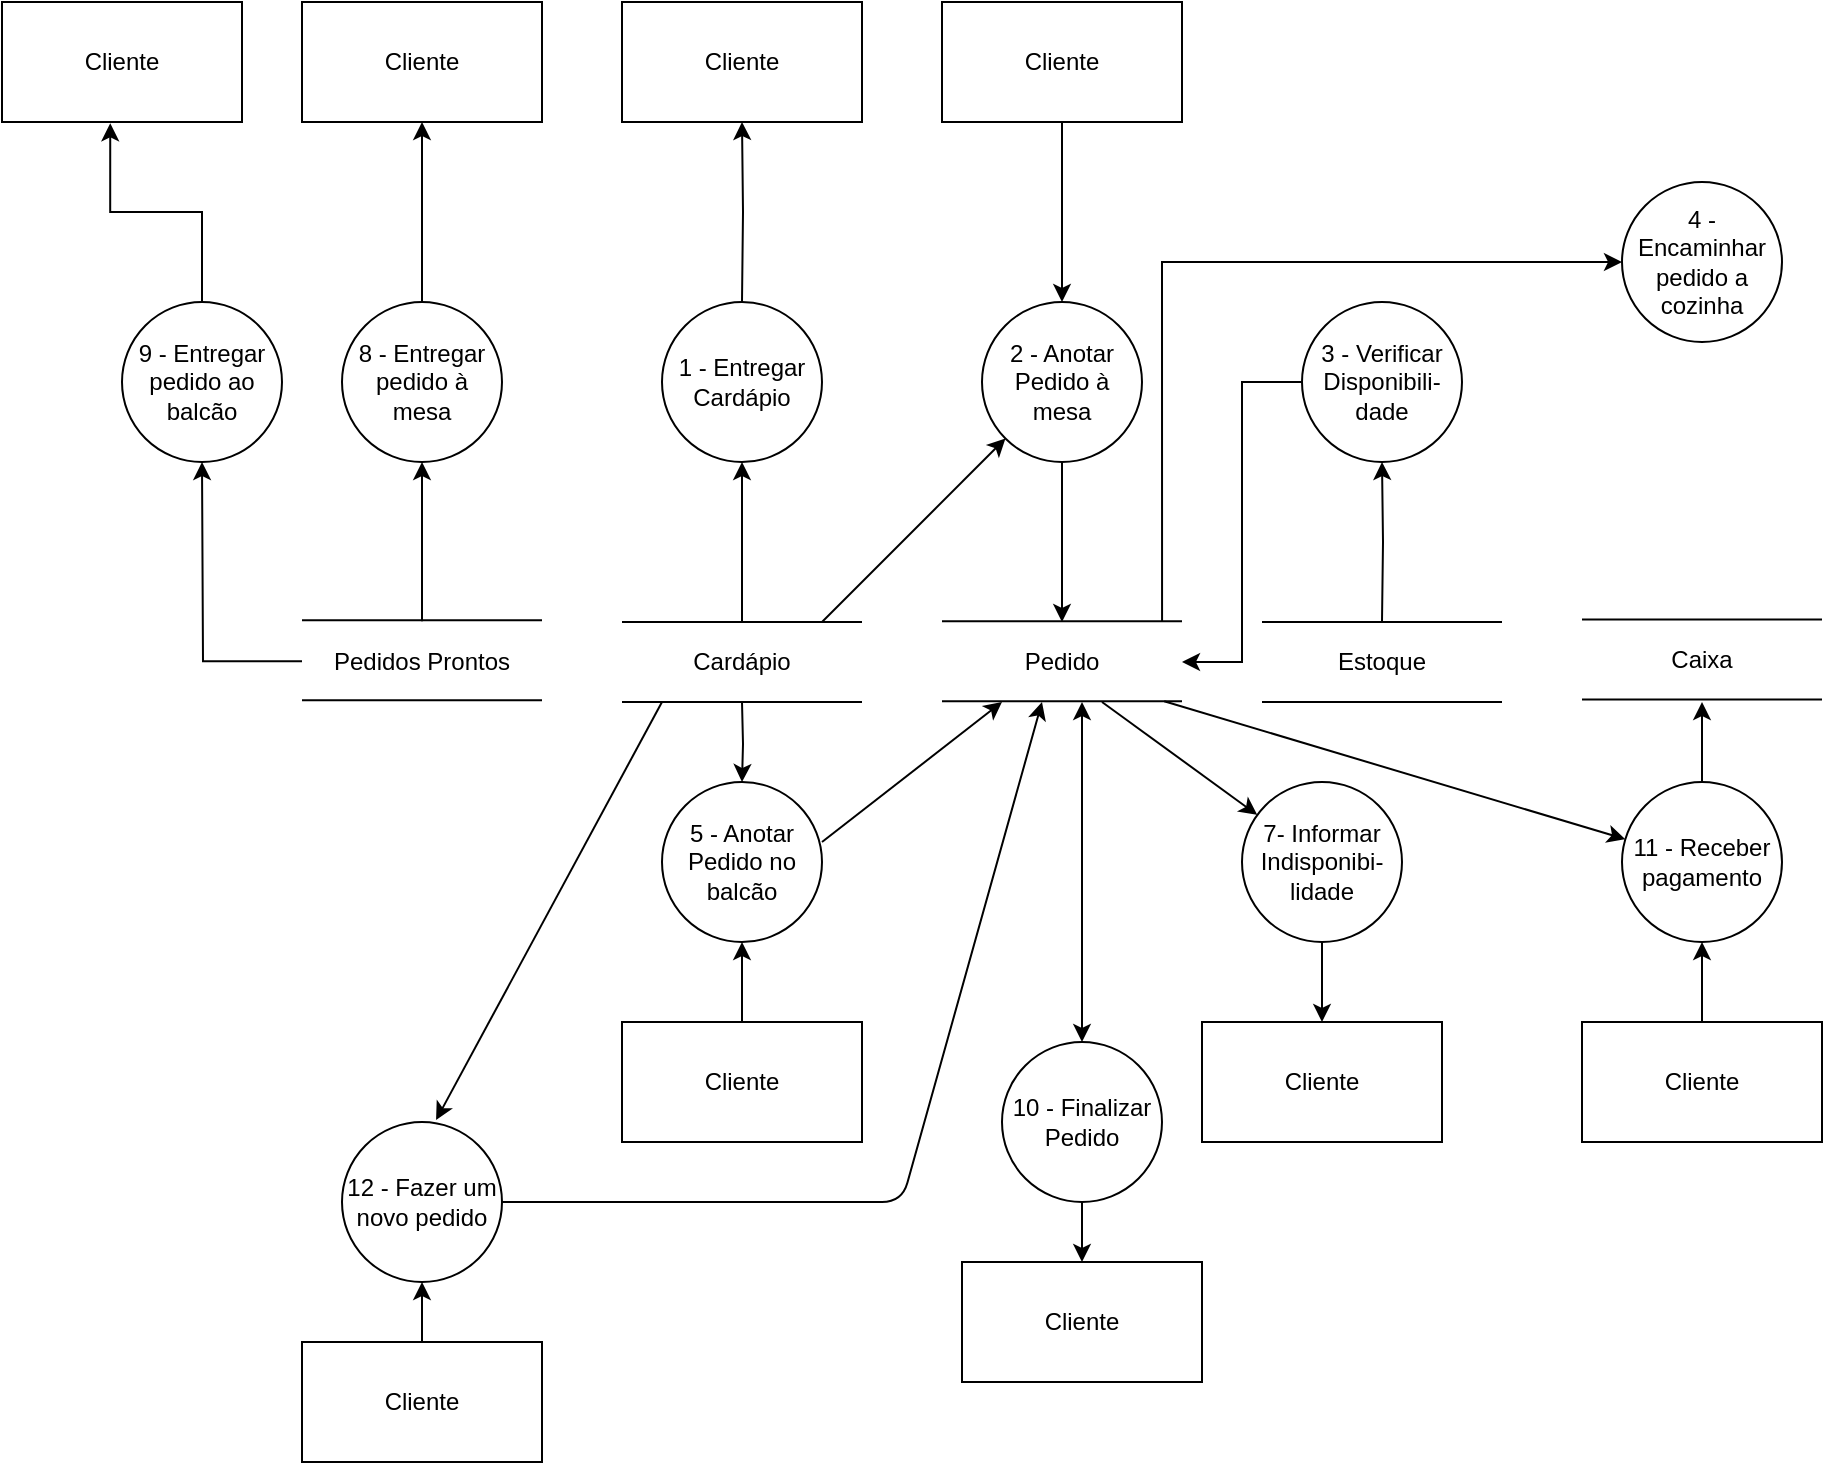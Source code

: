 <mxfile version="12.8.2" type="google"><diagram id="qjHAE3x9mIq8DIDpGeyV" name="Page-1"><mxGraphModel dx="1422" dy="769" grid="1" gridSize="10" guides="1" tooltips="1" connect="1" arrows="1" fold="1" page="1" pageScale="1" pageWidth="1169" pageHeight="827" math="0" shadow="0"><root><mxCell id="0"/><mxCell id="1" parent="0"/><mxCell id="gOE07L9c1W6rjKcg-d60-5" value="Cliente" style="rounded=0;whiteSpace=wrap;html=1;" vertex="1" parent="1"><mxGeometry x="400" y="50" width="120" height="60" as="geometry"/></mxCell><mxCell id="gOE07L9c1W6rjKcg-d60-18" style="edgeStyle=orthogonalEdgeStyle;rounded=0;orthogonalLoop=1;jettySize=auto;html=1;entryX=0.5;entryY=1;entryDx=0;entryDy=0;" edge="1" parent="1" target="gOE07L9c1W6rjKcg-d60-5"><mxGeometry relative="1" as="geometry"><mxPoint x="460" y="200.0" as="sourcePoint"/></mxGeometry></mxCell><mxCell id="gOE07L9c1W6rjKcg-d60-7" value="" style="endArrow=none;html=1;" edge="1" parent="1"><mxGeometry width="50" height="50" relative="1" as="geometry"><mxPoint x="400" y="360" as="sourcePoint"/><mxPoint x="520" y="360" as="targetPoint"/></mxGeometry></mxCell><mxCell id="gOE07L9c1W6rjKcg-d60-8" value="" style="endArrow=none;html=1;" edge="1" parent="1"><mxGeometry width="50" height="50" relative="1" as="geometry"><mxPoint x="400" y="400" as="sourcePoint"/><mxPoint x="520" y="400" as="targetPoint"/></mxGeometry></mxCell><mxCell id="gOE07L9c1W6rjKcg-d60-20" style="edgeStyle=orthogonalEdgeStyle;rounded=0;orthogonalLoop=1;jettySize=auto;html=1;" edge="1" parent="1"><mxGeometry relative="1" as="geometry"><mxPoint x="460" y="280.0" as="targetPoint"/><mxPoint x="460" y="360" as="sourcePoint"/></mxGeometry></mxCell><mxCell id="gOE07L9c1W6rjKcg-d60-51" style="edgeStyle=orthogonalEdgeStyle;rounded=0;orthogonalLoop=1;jettySize=auto;html=1;entryX=0.5;entryY=0;entryDx=0;entryDy=0;" edge="1" parent="1" target="gOE07L9c1W6rjKcg-d60-47"><mxGeometry relative="1" as="geometry"><mxPoint x="460" y="400" as="sourcePoint"/></mxGeometry></mxCell><mxCell id="gOE07L9c1W6rjKcg-d60-9" value="Cardápio" style="text;html=1;strokeColor=none;fillColor=none;align=center;verticalAlign=middle;whiteSpace=wrap;rounded=0;" vertex="1" parent="1"><mxGeometry x="400" y="370" width="120" height="20" as="geometry"/></mxCell><mxCell id="gOE07L9c1W6rjKcg-d60-11" value="" style="endArrow=none;html=1;" edge="1" parent="1"><mxGeometry width="50" height="50" relative="1" as="geometry"><mxPoint x="560" y="359.58" as="sourcePoint"/><mxPoint x="680" y="359.58" as="targetPoint"/></mxGeometry></mxCell><mxCell id="gOE07L9c1W6rjKcg-d60-12" value="" style="endArrow=none;html=1;" edge="1" parent="1"><mxGeometry width="50" height="50" relative="1" as="geometry"><mxPoint x="560" y="399.58" as="sourcePoint"/><mxPoint x="680" y="399.58" as="targetPoint"/></mxGeometry></mxCell><mxCell id="gOE07L9c1W6rjKcg-d60-13" value="Pedido" style="text;html=1;strokeColor=none;fillColor=none;align=center;verticalAlign=middle;whiteSpace=wrap;rounded=0;" vertex="1" parent="1"><mxGeometry x="560" y="360" width="120" height="40" as="geometry"/></mxCell><mxCell id="gOE07L9c1W6rjKcg-d60-54" style="edgeStyle=orthogonalEdgeStyle;rounded=0;orthogonalLoop=1;jettySize=auto;html=1;entryX=0.5;entryY=0;entryDx=0;entryDy=0;" edge="1" parent="1" source="gOE07L9c1W6rjKcg-d60-21" target="gOE07L9c1W6rjKcg-d60-24"><mxGeometry relative="1" as="geometry"/></mxCell><mxCell id="gOE07L9c1W6rjKcg-d60-21" value="Cliente" style="rounded=0;whiteSpace=wrap;html=1;" vertex="1" parent="1"><mxGeometry x="560" y="50" width="120" height="60" as="geometry"/></mxCell><mxCell id="gOE07L9c1W6rjKcg-d60-23" value="&lt;div&gt;1 - Entregar&lt;/div&gt;&lt;div&gt;Cardápio&lt;br&gt;&lt;/div&gt;" style="ellipse;whiteSpace=wrap;html=1;aspect=fixed;" vertex="1" parent="1"><mxGeometry x="420" y="200" width="80" height="80" as="geometry"/></mxCell><mxCell id="gOE07L9c1W6rjKcg-d60-25" style="edgeStyle=orthogonalEdgeStyle;rounded=0;orthogonalLoop=1;jettySize=auto;html=1;entryX=0.5;entryY=0;entryDx=0;entryDy=0;" edge="1" parent="1" source="gOE07L9c1W6rjKcg-d60-24" target="gOE07L9c1W6rjKcg-d60-13"><mxGeometry relative="1" as="geometry"/></mxCell><mxCell id="gOE07L9c1W6rjKcg-d60-24" value="2 - Anotar Pedido à mesa" style="ellipse;whiteSpace=wrap;html=1;aspect=fixed;" vertex="1" parent="1"><mxGeometry x="580" y="200" width="80" height="80" as="geometry"/></mxCell><mxCell id="gOE07L9c1W6rjKcg-d60-27" value="" style="endArrow=classic;html=1;entryX=0;entryY=1;entryDx=0;entryDy=0;" edge="1" parent="1" target="gOE07L9c1W6rjKcg-d60-24"><mxGeometry width="50" height="50" relative="1" as="geometry"><mxPoint x="500" y="360" as="sourcePoint"/><mxPoint x="550" y="310" as="targetPoint"/></mxGeometry></mxCell><mxCell id="gOE07L9c1W6rjKcg-d60-29" value="" style="endArrow=none;html=1;" edge="1" parent="1"><mxGeometry width="50" height="50" relative="1" as="geometry"><mxPoint x="720" y="360.0" as="sourcePoint"/><mxPoint x="840" y="360.0" as="targetPoint"/></mxGeometry></mxCell><mxCell id="gOE07L9c1W6rjKcg-d60-30" value="" style="endArrow=none;html=1;" edge="1" parent="1"><mxGeometry width="50" height="50" relative="1" as="geometry"><mxPoint x="720" y="400" as="sourcePoint"/><mxPoint x="840" y="400" as="targetPoint"/></mxGeometry></mxCell><mxCell id="gOE07L9c1W6rjKcg-d60-33" style="edgeStyle=orthogonalEdgeStyle;rounded=0;orthogonalLoop=1;jettySize=auto;html=1;entryX=0.5;entryY=1;entryDx=0;entryDy=0;" edge="1" parent="1" target="gOE07L9c1W6rjKcg-d60-32"><mxGeometry relative="1" as="geometry"><mxPoint x="780" y="360" as="sourcePoint"/></mxGeometry></mxCell><mxCell id="gOE07L9c1W6rjKcg-d60-31" value="Estoque" style="text;html=1;strokeColor=none;fillColor=none;align=center;verticalAlign=middle;whiteSpace=wrap;rounded=0;" vertex="1" parent="1"><mxGeometry x="720" y="370" width="120" height="20" as="geometry"/></mxCell><mxCell id="gOE07L9c1W6rjKcg-d60-74" style="edgeStyle=orthogonalEdgeStyle;rounded=0;orthogonalLoop=1;jettySize=auto;html=1;exitX=0;exitY=0.5;exitDx=0;exitDy=0;" edge="1" parent="1" source="gOE07L9c1W6rjKcg-d60-32"><mxGeometry relative="1" as="geometry"><mxPoint x="680" y="380" as="targetPoint"/><Array as="points"><mxPoint x="710" y="240"/><mxPoint x="710" y="380"/></Array></mxGeometry></mxCell><mxCell id="gOE07L9c1W6rjKcg-d60-32" value="&lt;div&gt;3 - Verificar Disponibili-&lt;/div&gt;&lt;div&gt;dade&lt;/div&gt;" style="ellipse;whiteSpace=wrap;html=1;aspect=fixed;" vertex="1" parent="1"><mxGeometry x="740" y="200" width="80" height="80" as="geometry"/></mxCell><mxCell id="gOE07L9c1W6rjKcg-d60-45" value="Cliente" style="rounded=0;whiteSpace=wrap;html=1;" vertex="1" parent="1"><mxGeometry x="400" y="560" width="120" height="60" as="geometry"/></mxCell><mxCell id="gOE07L9c1W6rjKcg-d60-50" style="edgeStyle=orthogonalEdgeStyle;rounded=0;orthogonalLoop=1;jettySize=auto;html=1;exitX=0.5;exitY=0;exitDx=0;exitDy=0;" edge="1" parent="1" source="gOE07L9c1W6rjKcg-d60-45" target="gOE07L9c1W6rjKcg-d60-47"><mxGeometry relative="1" as="geometry"/></mxCell><mxCell id="gOE07L9c1W6rjKcg-d60-47" value="5 - Anotar Pedido no balcão" style="ellipse;whiteSpace=wrap;html=1;aspect=fixed;" vertex="1" parent="1"><mxGeometry x="420" y="440" width="80" height="80" as="geometry"/></mxCell><mxCell id="gOE07L9c1W6rjKcg-d60-52" value="" style="endArrow=classic;html=1;entryX=0.25;entryY=1;entryDx=0;entryDy=0;" edge="1" parent="1" target="gOE07L9c1W6rjKcg-d60-13"><mxGeometry width="50" height="50" relative="1" as="geometry"><mxPoint x="500" y="470" as="sourcePoint"/><mxPoint x="550" y="420" as="targetPoint"/></mxGeometry></mxCell><mxCell id="gOE07L9c1W6rjKcg-d60-55" value="Cliente" style="rounded=0;whiteSpace=wrap;html=1;" vertex="1" parent="1"><mxGeometry x="690" y="560" width="120" height="60" as="geometry"/></mxCell><mxCell id="gOE07L9c1W6rjKcg-d60-58" style="edgeStyle=orthogonalEdgeStyle;rounded=0;orthogonalLoop=1;jettySize=auto;html=1;entryX=0.5;entryY=0;entryDx=0;entryDy=0;" edge="1" parent="1" source="gOE07L9c1W6rjKcg-d60-56" target="gOE07L9c1W6rjKcg-d60-55"><mxGeometry relative="1" as="geometry"/></mxCell><mxCell id="gOE07L9c1W6rjKcg-d60-56" value="&lt;div&gt;7- Informar Indisponibi-&lt;/div&gt;&lt;div&gt;lidade&lt;br&gt;&lt;/div&gt;" style="ellipse;whiteSpace=wrap;html=1;aspect=fixed;" vertex="1" parent="1"><mxGeometry x="710" y="440" width="80" height="80" as="geometry"/></mxCell><mxCell id="gOE07L9c1W6rjKcg-d60-57" value="" style="endArrow=classic;html=1;" edge="1" parent="1" target="gOE07L9c1W6rjKcg-d60-56"><mxGeometry width="50" height="50" relative="1" as="geometry"><mxPoint x="640" y="400" as="sourcePoint"/><mxPoint x="710" y="450" as="targetPoint"/></mxGeometry></mxCell><mxCell id="gOE07L9c1W6rjKcg-d60-59" value="" style="endArrow=classic;html=1;entryX=0.5;entryY=0;entryDx=0;entryDy=0;exitX=1;exitY=0.5;exitDx=0;exitDy=0;" edge="1" parent="1" source="gOE07L9c1W6rjKcg-d60-100"><mxGeometry width="50" height="50" relative="1" as="geometry"><mxPoint x="540" y="660" as="sourcePoint"/><mxPoint x="610" y="400" as="targetPoint"/><Array as="points"><mxPoint x="540" y="650"/></Array></mxGeometry></mxCell><mxCell id="gOE07L9c1W6rjKcg-d60-67" style="edgeStyle=orthogonalEdgeStyle;rounded=0;orthogonalLoop=1;jettySize=auto;html=1;entryX=0.5;entryY=1;entryDx=0;entryDy=0;" edge="1" parent="1" source="gOE07L9c1W6rjKcg-d60-61" target="gOE07L9c1W6rjKcg-d60-62"><mxGeometry relative="1" as="geometry"/></mxCell><mxCell id="gOE07L9c1W6rjKcg-d60-61" value="8 - Entregar pedido à mesa" style="ellipse;whiteSpace=wrap;html=1;aspect=fixed;" vertex="1" parent="1"><mxGeometry x="260" y="200" width="80" height="80" as="geometry"/></mxCell><mxCell id="gOE07L9c1W6rjKcg-d60-62" value="Cliente" style="rounded=0;whiteSpace=wrap;html=1;" vertex="1" parent="1"><mxGeometry x="240" y="50" width="120" height="60" as="geometry"/></mxCell><mxCell id="gOE07L9c1W6rjKcg-d60-63" value="" style="endArrow=none;html=1;" edge="1" parent="1"><mxGeometry width="50" height="50" relative="1" as="geometry"><mxPoint x="240" y="359.17" as="sourcePoint"/><mxPoint x="360" y="359.17" as="targetPoint"/></mxGeometry></mxCell><mxCell id="gOE07L9c1W6rjKcg-d60-64" value="" style="endArrow=none;html=1;" edge="1" parent="1"><mxGeometry width="50" height="50" relative="1" as="geometry"><mxPoint x="240" y="399.17" as="sourcePoint"/><mxPoint x="360" y="399.17" as="targetPoint"/></mxGeometry></mxCell><mxCell id="gOE07L9c1W6rjKcg-d60-66" style="edgeStyle=orthogonalEdgeStyle;rounded=0;orthogonalLoop=1;jettySize=auto;html=1;entryX=0.5;entryY=1;entryDx=0;entryDy=0;" edge="1" parent="1" source="gOE07L9c1W6rjKcg-d60-65" target="gOE07L9c1W6rjKcg-d60-61"><mxGeometry relative="1" as="geometry"/></mxCell><mxCell id="gOE07L9c1W6rjKcg-d60-73" style="edgeStyle=orthogonalEdgeStyle;rounded=0;orthogonalLoop=1;jettySize=auto;html=1;" edge="1" parent="1" source="gOE07L9c1W6rjKcg-d60-65"><mxGeometry relative="1" as="geometry"><mxPoint x="190" y="280.0" as="targetPoint"/></mxGeometry></mxCell><mxCell id="gOE07L9c1W6rjKcg-d60-65" value="Pedidos Prontos" style="text;html=1;strokeColor=none;fillColor=none;align=center;verticalAlign=middle;whiteSpace=wrap;rounded=0;" vertex="1" parent="1"><mxGeometry x="240" y="359.59" width="120" height="40" as="geometry"/></mxCell><mxCell id="gOE07L9c1W6rjKcg-d60-72" style="edgeStyle=orthogonalEdgeStyle;rounded=0;orthogonalLoop=1;jettySize=auto;html=1;entryX=0.451;entryY=1.011;entryDx=0;entryDy=0;entryPerimeter=0;" edge="1" parent="1" source="gOE07L9c1W6rjKcg-d60-69" target="gOE07L9c1W6rjKcg-d60-71"><mxGeometry relative="1" as="geometry"/></mxCell><mxCell id="gOE07L9c1W6rjKcg-d60-69" value="9 - Entregar pedido ao balcão" style="ellipse;whiteSpace=wrap;html=1;aspect=fixed;" vertex="1" parent="1"><mxGeometry x="150" y="200" width="80" height="80" as="geometry"/></mxCell><mxCell id="gOE07L9c1W6rjKcg-d60-71" value="Cliente" style="rounded=0;whiteSpace=wrap;html=1;" vertex="1" parent="1"><mxGeometry x="90" y="50" width="120" height="60" as="geometry"/></mxCell><mxCell id="gOE07L9c1W6rjKcg-d60-76" value="" style="endArrow=classic;startArrow=classic;html=1;" edge="1" parent="1"><mxGeometry width="50" height="50" relative="1" as="geometry"><mxPoint x="630" y="570" as="sourcePoint"/><mxPoint x="630" y="400" as="targetPoint"/></mxGeometry></mxCell><mxCell id="gOE07L9c1W6rjKcg-d60-79" style="edgeStyle=orthogonalEdgeStyle;rounded=0;orthogonalLoop=1;jettySize=auto;html=1;entryX=0.5;entryY=0;entryDx=0;entryDy=0;" edge="1" parent="1" source="gOE07L9c1W6rjKcg-d60-77" target="gOE07L9c1W6rjKcg-d60-78"><mxGeometry relative="1" as="geometry"/></mxCell><mxCell id="gOE07L9c1W6rjKcg-d60-77" value="10 - Finalizar Pedido" style="ellipse;whiteSpace=wrap;html=1;aspect=fixed;" vertex="1" parent="1"><mxGeometry x="590" y="570" width="80" height="80" as="geometry"/></mxCell><mxCell id="gOE07L9c1W6rjKcg-d60-78" value="Cliente" style="rounded=0;whiteSpace=wrap;html=1;" vertex="1" parent="1"><mxGeometry x="570" y="680" width="120" height="60" as="geometry"/></mxCell><mxCell id="gOE07L9c1W6rjKcg-d60-83" value="" style="endArrow=none;html=1;" edge="1" parent="1"><mxGeometry width="50" height="50" relative="1" as="geometry"><mxPoint x="880" y="358.76" as="sourcePoint"/><mxPoint x="1000" y="358.76" as="targetPoint"/></mxGeometry></mxCell><mxCell id="gOE07L9c1W6rjKcg-d60-84" value="" style="endArrow=none;html=1;" edge="1" parent="1"><mxGeometry width="50" height="50" relative="1" as="geometry"><mxPoint x="880" y="398.76" as="sourcePoint"/><mxPoint x="1000" y="398.76" as="targetPoint"/></mxGeometry></mxCell><mxCell id="gOE07L9c1W6rjKcg-d60-85" value="Caixa" style="text;html=1;strokeColor=none;fillColor=none;align=center;verticalAlign=middle;whiteSpace=wrap;rounded=0;" vertex="1" parent="1"><mxGeometry x="880" y="368.76" width="120" height="20" as="geometry"/></mxCell><mxCell id="gOE07L9c1W6rjKcg-d60-89" style="edgeStyle=orthogonalEdgeStyle;rounded=0;orthogonalLoop=1;jettySize=auto;html=1;entryX=0.5;entryY=1;entryDx=0;entryDy=0;" edge="1" parent="1" source="gOE07L9c1W6rjKcg-d60-86" target="gOE07L9c1W6rjKcg-d60-87"><mxGeometry relative="1" as="geometry"/></mxCell><mxCell id="gOE07L9c1W6rjKcg-d60-86" value="Cliente" style="rounded=0;whiteSpace=wrap;html=1;" vertex="1" parent="1"><mxGeometry x="880" y="560" width="120" height="60" as="geometry"/></mxCell><mxCell id="gOE07L9c1W6rjKcg-d60-90" style="edgeStyle=orthogonalEdgeStyle;rounded=0;orthogonalLoop=1;jettySize=auto;html=1;" edge="1" parent="1" source="gOE07L9c1W6rjKcg-d60-87"><mxGeometry relative="1" as="geometry"><mxPoint x="940" y="400" as="targetPoint"/></mxGeometry></mxCell><mxCell id="gOE07L9c1W6rjKcg-d60-87" value="&lt;div&gt;11 - Receber&lt;/div&gt;&lt;div&gt;pagamento&lt;br&gt;&lt;/div&gt;" style="ellipse;whiteSpace=wrap;html=1;aspect=fixed;" vertex="1" parent="1"><mxGeometry x="900" y="440" width="80" height="80" as="geometry"/></mxCell><mxCell id="gOE07L9c1W6rjKcg-d60-88" value="" style="endArrow=classic;html=1;exitX=0.926;exitY=0.991;exitDx=0;exitDy=0;exitPerimeter=0;" edge="1" parent="1" source="gOE07L9c1W6rjKcg-d60-13" target="gOE07L9c1W6rjKcg-d60-87"><mxGeometry width="50" height="50" relative="1" as="geometry"><mxPoint x="830" y="464" as="sourcePoint"/><mxPoint x="880" y="414" as="targetPoint"/></mxGeometry></mxCell><mxCell id="gOE07L9c1W6rjKcg-d60-96" style="edgeStyle=orthogonalEdgeStyle;rounded=0;orthogonalLoop=1;jettySize=auto;html=1;entryX=0.917;entryY=0;entryDx=0;entryDy=0;entryPerimeter=0;exitX=0.917;exitY=0;exitDx=0;exitDy=0;exitPerimeter=0;" edge="1" parent="1" source="gOE07L9c1W6rjKcg-d60-13"><mxGeometry relative="1" as="geometry"><mxPoint x="900" y="180" as="targetPoint"/><mxPoint x="680" y="350" as="sourcePoint"/><Array as="points"><mxPoint x="670" y="180"/></Array></mxGeometry></mxCell><mxCell id="gOE07L9c1W6rjKcg-d60-103" style="edgeStyle=orthogonalEdgeStyle;rounded=0;orthogonalLoop=1;jettySize=auto;html=1;entryX=0.5;entryY=1;entryDx=0;entryDy=0;" edge="1" parent="1" source="gOE07L9c1W6rjKcg-d60-99" target="gOE07L9c1W6rjKcg-d60-100"><mxGeometry relative="1" as="geometry"/></mxCell><mxCell id="gOE07L9c1W6rjKcg-d60-99" value="Cliente" style="rounded=0;whiteSpace=wrap;html=1;" vertex="1" parent="1"><mxGeometry x="240" y="720" width="120" height="60" as="geometry"/></mxCell><mxCell id="gOE07L9c1W6rjKcg-d60-100" value="&lt;div&gt;12 - Fazer um &lt;br&gt;&lt;/div&gt;&lt;div&gt;novo pedido&lt;br&gt;&lt;/div&gt;" style="ellipse;whiteSpace=wrap;html=1;aspect=fixed;" vertex="1" parent="1"><mxGeometry x="260" y="610" width="80" height="80" as="geometry"/></mxCell><mxCell id="gOE07L9c1W6rjKcg-d60-101" value="4 - Encaminhar pedido a cozinha" style="ellipse;whiteSpace=wrap;html=1;aspect=fixed;" vertex="1" parent="1"><mxGeometry x="900" y="140" width="80" height="80" as="geometry"/></mxCell><mxCell id="gOE07L9c1W6rjKcg-d60-105" value="" style="endArrow=classic;html=1;entryX=0.588;entryY=-0.012;entryDx=0;entryDy=0;entryPerimeter=0;" edge="1" parent="1" target="gOE07L9c1W6rjKcg-d60-100"><mxGeometry width="50" height="50" relative="1" as="geometry"><mxPoint x="420" y="400" as="sourcePoint"/><mxPoint x="310" y="520" as="targetPoint"/></mxGeometry></mxCell></root></mxGraphModel></diagram></mxfile>